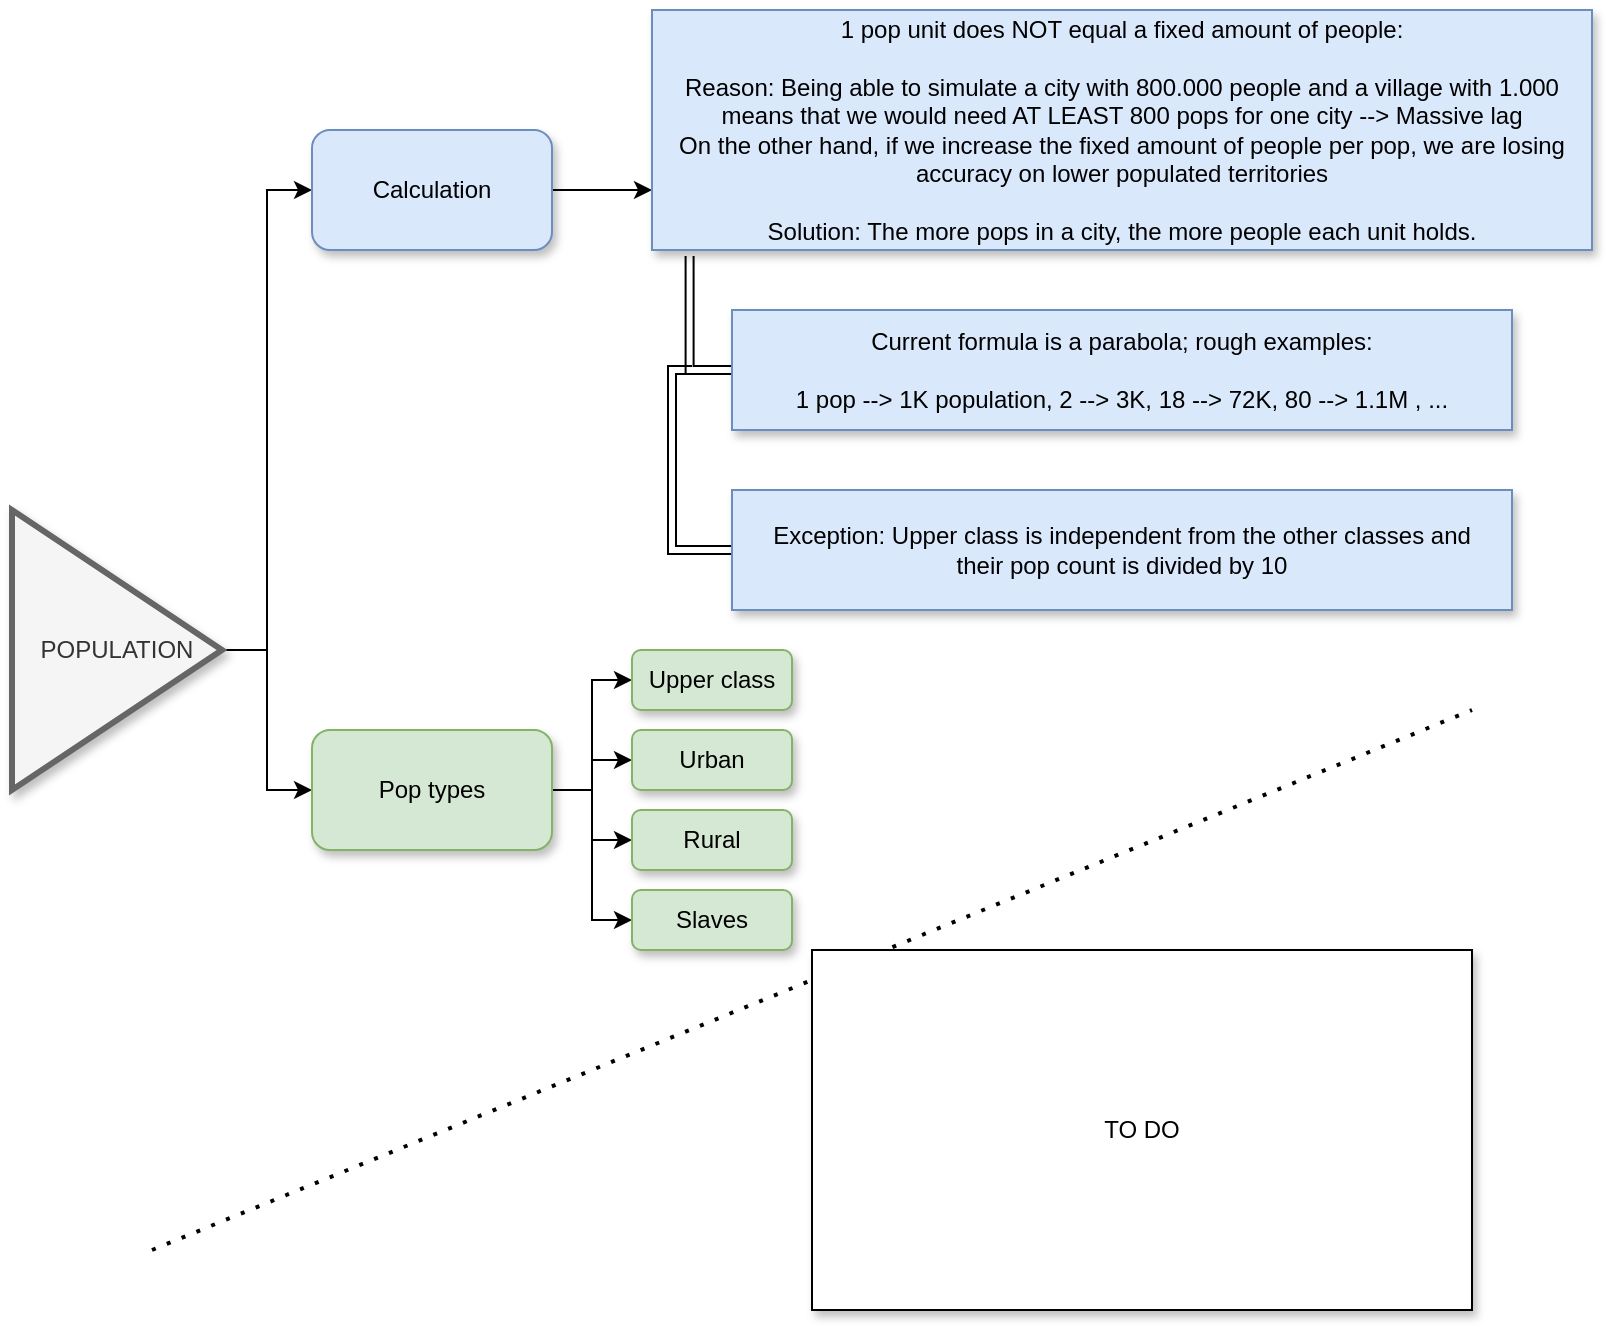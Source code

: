 <mxfile version="15.5.1" type="github"><diagram id="2CTMX8wnvYPjpJqE7QB6" name="Page-1"><mxGraphModel dx="2249" dy="762" grid="1" gridSize="10" guides="1" tooltips="1" connect="1" arrows="1" fold="1" page="1" pageScale="1" pageWidth="827" pageHeight="1169" math="0" shadow="0"><root><mxCell id="0"/><mxCell id="1" parent="0"/><mxCell id="m_9SDZH1rjd3z-bX8wkc-4" style="edgeStyle=orthogonalEdgeStyle;rounded=0;orthogonalLoop=1;jettySize=auto;html=1;exitX=1;exitY=0.5;exitDx=0;exitDy=0;entryX=0;entryY=0.5;entryDx=0;entryDy=0;" edge="1" parent="1" source="m_9SDZH1rjd3z-bX8wkc-1" target="m_9SDZH1rjd3z-bX8wkc-3"><mxGeometry relative="1" as="geometry"/></mxCell><mxCell id="m_9SDZH1rjd3z-bX8wkc-21" style="edgeStyle=orthogonalEdgeStyle;rounded=0;orthogonalLoop=1;jettySize=auto;html=1;exitX=1;exitY=0.5;exitDx=0;exitDy=0;entryX=0;entryY=0.5;entryDx=0;entryDy=0;" edge="1" parent="1" source="m_9SDZH1rjd3z-bX8wkc-1" target="m_9SDZH1rjd3z-bX8wkc-12"><mxGeometry relative="1" as="geometry"/></mxCell><mxCell id="m_9SDZH1rjd3z-bX8wkc-1" value="POPULATION" style="triangle;whiteSpace=wrap;html=1;strokeWidth=3;shadow=1;fillColor=#f5f5f5;strokeColor=#666666;fontColor=#333333;" vertex="1" parent="1"><mxGeometry y="270" width="105" height="140" as="geometry"/></mxCell><mxCell id="m_9SDZH1rjd3z-bX8wkc-9" style="edgeStyle=orthogonalEdgeStyle;rounded=0;orthogonalLoop=1;jettySize=auto;html=1;exitX=1;exitY=0.5;exitDx=0;exitDy=0;entryX=0;entryY=0.75;entryDx=0;entryDy=0;" edge="1" parent="1" source="m_9SDZH1rjd3z-bX8wkc-3" target="m_9SDZH1rjd3z-bX8wkc-5"><mxGeometry relative="1" as="geometry"/></mxCell><mxCell id="m_9SDZH1rjd3z-bX8wkc-3" value="Calculation" style="rounded=1;whiteSpace=wrap;html=1;shadow=1;strokeWidth=1;fillColor=#dae8fc;strokeColor=#6c8ebf;" vertex="1" parent="1"><mxGeometry x="150" y="80" width="120" height="60" as="geometry"/></mxCell><mxCell id="m_9SDZH1rjd3z-bX8wkc-5" value="1 pop unit does NOT equal a fixed amount of people:&lt;br&gt;&lt;br&gt;Reason: Being able to simulate a city with 800.000 people and a village with 1.000 means that we would need AT LEAST 800 pops for one city --&amp;gt; Massive lag&lt;br&gt;On the other hand, if we increase the fixed amount of people per pop, we are losing&lt;br&gt;accuracy on lower populated territories&lt;br&gt;&lt;br&gt;Solution: The more pops in a city, the more people each unit holds." style="rounded=0;whiteSpace=wrap;html=1;shadow=1;strokeWidth=1;fillColor=#dae8fc;strokeColor=#6c8ebf;" vertex="1" parent="1"><mxGeometry x="320" y="20" width="470" height="120" as="geometry"/></mxCell><mxCell id="m_9SDZH1rjd3z-bX8wkc-10" style="edgeStyle=orthogonalEdgeStyle;rounded=0;orthogonalLoop=1;jettySize=auto;html=1;exitX=0;exitY=0.5;exitDx=0;exitDy=0;entryX=0.04;entryY=1.025;entryDx=0;entryDy=0;entryPerimeter=0;shape=link;" edge="1" parent="1" source="m_9SDZH1rjd3z-bX8wkc-7" target="m_9SDZH1rjd3z-bX8wkc-5"><mxGeometry relative="1" as="geometry"/></mxCell><mxCell id="m_9SDZH1rjd3z-bX8wkc-7" value="Current formula is a parabola; rough examples:&lt;br&gt;&lt;br&gt;1 pop --&amp;gt; 1K population, 2 --&amp;gt; 3K, 18 --&amp;gt; 72K, 80 --&amp;gt; 1.1M , ..." style="rounded=0;whiteSpace=wrap;html=1;shadow=1;strokeWidth=1;fillColor=#dae8fc;strokeColor=#6c8ebf;" vertex="1" parent="1"><mxGeometry x="360" y="170" width="390" height="60" as="geometry"/></mxCell><mxCell id="m_9SDZH1rjd3z-bX8wkc-11" style="edgeStyle=orthogonalEdgeStyle;rounded=0;orthogonalLoop=1;jettySize=auto;html=1;exitX=0;exitY=0.5;exitDx=0;exitDy=0;shape=link;" edge="1" parent="1" source="m_9SDZH1rjd3z-bX8wkc-8"><mxGeometry relative="1" as="geometry"><mxPoint x="340" y="200" as="targetPoint"/><Array as="points"><mxPoint x="330" y="290"/><mxPoint x="330" y="200"/></Array></mxGeometry></mxCell><mxCell id="m_9SDZH1rjd3z-bX8wkc-8" value="Exception: Upper class is independent from the other classes and&lt;br&gt;their pop count is divided by 10" style="rounded=0;whiteSpace=wrap;html=1;shadow=1;strokeWidth=1;fillColor=#dae8fc;strokeColor=#6c8ebf;" vertex="1" parent="1"><mxGeometry x="360" y="260" width="390" height="60" as="geometry"/></mxCell><mxCell id="m_9SDZH1rjd3z-bX8wkc-17" style="edgeStyle=orthogonalEdgeStyle;rounded=0;orthogonalLoop=1;jettySize=auto;html=1;exitX=1;exitY=0.5;exitDx=0;exitDy=0;entryX=0;entryY=0.5;entryDx=0;entryDy=0;" edge="1" parent="1" source="m_9SDZH1rjd3z-bX8wkc-12" target="m_9SDZH1rjd3z-bX8wkc-13"><mxGeometry relative="1" as="geometry"/></mxCell><mxCell id="m_9SDZH1rjd3z-bX8wkc-18" style="edgeStyle=orthogonalEdgeStyle;rounded=0;orthogonalLoop=1;jettySize=auto;html=1;exitX=1;exitY=0.5;exitDx=0;exitDy=0;entryX=0;entryY=0.5;entryDx=0;entryDy=0;" edge="1" parent="1" source="m_9SDZH1rjd3z-bX8wkc-12" target="m_9SDZH1rjd3z-bX8wkc-14"><mxGeometry relative="1" as="geometry"/></mxCell><mxCell id="m_9SDZH1rjd3z-bX8wkc-19" style="edgeStyle=orthogonalEdgeStyle;rounded=0;orthogonalLoop=1;jettySize=auto;html=1;exitX=1;exitY=0.5;exitDx=0;exitDy=0;entryX=0;entryY=0.5;entryDx=0;entryDy=0;" edge="1" parent="1" source="m_9SDZH1rjd3z-bX8wkc-12" target="m_9SDZH1rjd3z-bX8wkc-15"><mxGeometry relative="1" as="geometry"/></mxCell><mxCell id="m_9SDZH1rjd3z-bX8wkc-20" style="edgeStyle=orthogonalEdgeStyle;rounded=0;orthogonalLoop=1;jettySize=auto;html=1;exitX=1;exitY=0.5;exitDx=0;exitDy=0;entryX=0;entryY=0.5;entryDx=0;entryDy=0;" edge="1" parent="1" source="m_9SDZH1rjd3z-bX8wkc-12" target="m_9SDZH1rjd3z-bX8wkc-16"><mxGeometry relative="1" as="geometry"/></mxCell><mxCell id="m_9SDZH1rjd3z-bX8wkc-12" value="Pop types" style="rounded=1;whiteSpace=wrap;html=1;shadow=1;strokeWidth=1;fillColor=#d5e8d4;strokeColor=#82b366;" vertex="1" parent="1"><mxGeometry x="150" y="380" width="120" height="60" as="geometry"/></mxCell><mxCell id="m_9SDZH1rjd3z-bX8wkc-13" value="Upper class" style="rounded=1;whiteSpace=wrap;html=1;shadow=1;strokeWidth=1;fillColor=#d5e8d4;strokeColor=#82b366;" vertex="1" parent="1"><mxGeometry x="310" y="340" width="80" height="30" as="geometry"/></mxCell><mxCell id="m_9SDZH1rjd3z-bX8wkc-14" value="Urban" style="rounded=1;whiteSpace=wrap;html=1;shadow=1;strokeWidth=1;fillColor=#d5e8d4;strokeColor=#82b366;" vertex="1" parent="1"><mxGeometry x="310" y="380" width="80" height="30" as="geometry"/></mxCell><mxCell id="m_9SDZH1rjd3z-bX8wkc-15" value="Rural" style="rounded=1;whiteSpace=wrap;html=1;shadow=1;strokeWidth=1;fillColor=#d5e8d4;strokeColor=#82b366;" vertex="1" parent="1"><mxGeometry x="310" y="420" width="80" height="30" as="geometry"/></mxCell><mxCell id="m_9SDZH1rjd3z-bX8wkc-16" value="Slaves" style="rounded=1;whiteSpace=wrap;html=1;shadow=1;strokeWidth=1;fillColor=#d5e8d4;strokeColor=#82b366;" vertex="1" parent="1"><mxGeometry x="310" y="460" width="80" height="30" as="geometry"/></mxCell><mxCell id="m_9SDZH1rjd3z-bX8wkc-23" value="" style="endArrow=none;dashed=1;html=1;dashPattern=1 3;strokeWidth=2;rounded=0;" edge="1" parent="1"><mxGeometry width="50" height="50" relative="1" as="geometry"><mxPoint x="70" y="640" as="sourcePoint"/><mxPoint x="730" y="370" as="targetPoint"/></mxGeometry></mxCell><mxCell id="m_9SDZH1rjd3z-bX8wkc-24" value="TO DO" style="rounded=0;whiteSpace=wrap;html=1;shadow=1;strokeWidth=1;" vertex="1" parent="1"><mxGeometry x="400" y="490" width="330" height="180" as="geometry"/></mxCell></root></mxGraphModel></diagram></mxfile>